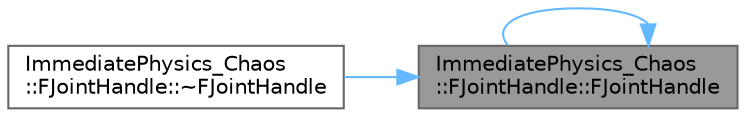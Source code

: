 digraph "ImmediatePhysics_Chaos::FJointHandle::FJointHandle"
{
 // INTERACTIVE_SVG=YES
 // LATEX_PDF_SIZE
  bgcolor="transparent";
  edge [fontname=Helvetica,fontsize=10,labelfontname=Helvetica,labelfontsize=10];
  node [fontname=Helvetica,fontsize=10,shape=box,height=0.2,width=0.4];
  rankdir="RL";
  Node1 [id="Node000001",label="ImmediatePhysics_Chaos\l::FJointHandle::FJointHandle",height=0.2,width=0.4,color="gray40", fillcolor="grey60", style="filled", fontcolor="black",tooltip=" "];
  Node1 -> Node1 [id="edge1_Node000001_Node000001",dir="back",color="steelblue1",style="solid",tooltip=" "];
  Node1 -> Node2 [id="edge2_Node000001_Node000002",dir="back",color="steelblue1",style="solid",tooltip=" "];
  Node2 [id="Node000002",label="ImmediatePhysics_Chaos\l::FJointHandle::~FJointHandle",height=0.2,width=0.4,color="grey40", fillcolor="white", style="filled",URL="$d2/d44/structImmediatePhysics__Chaos_1_1FJointHandle.html#abe4b5b35f6e4d26d8682cd3cfab98543",tooltip=" "];
}
